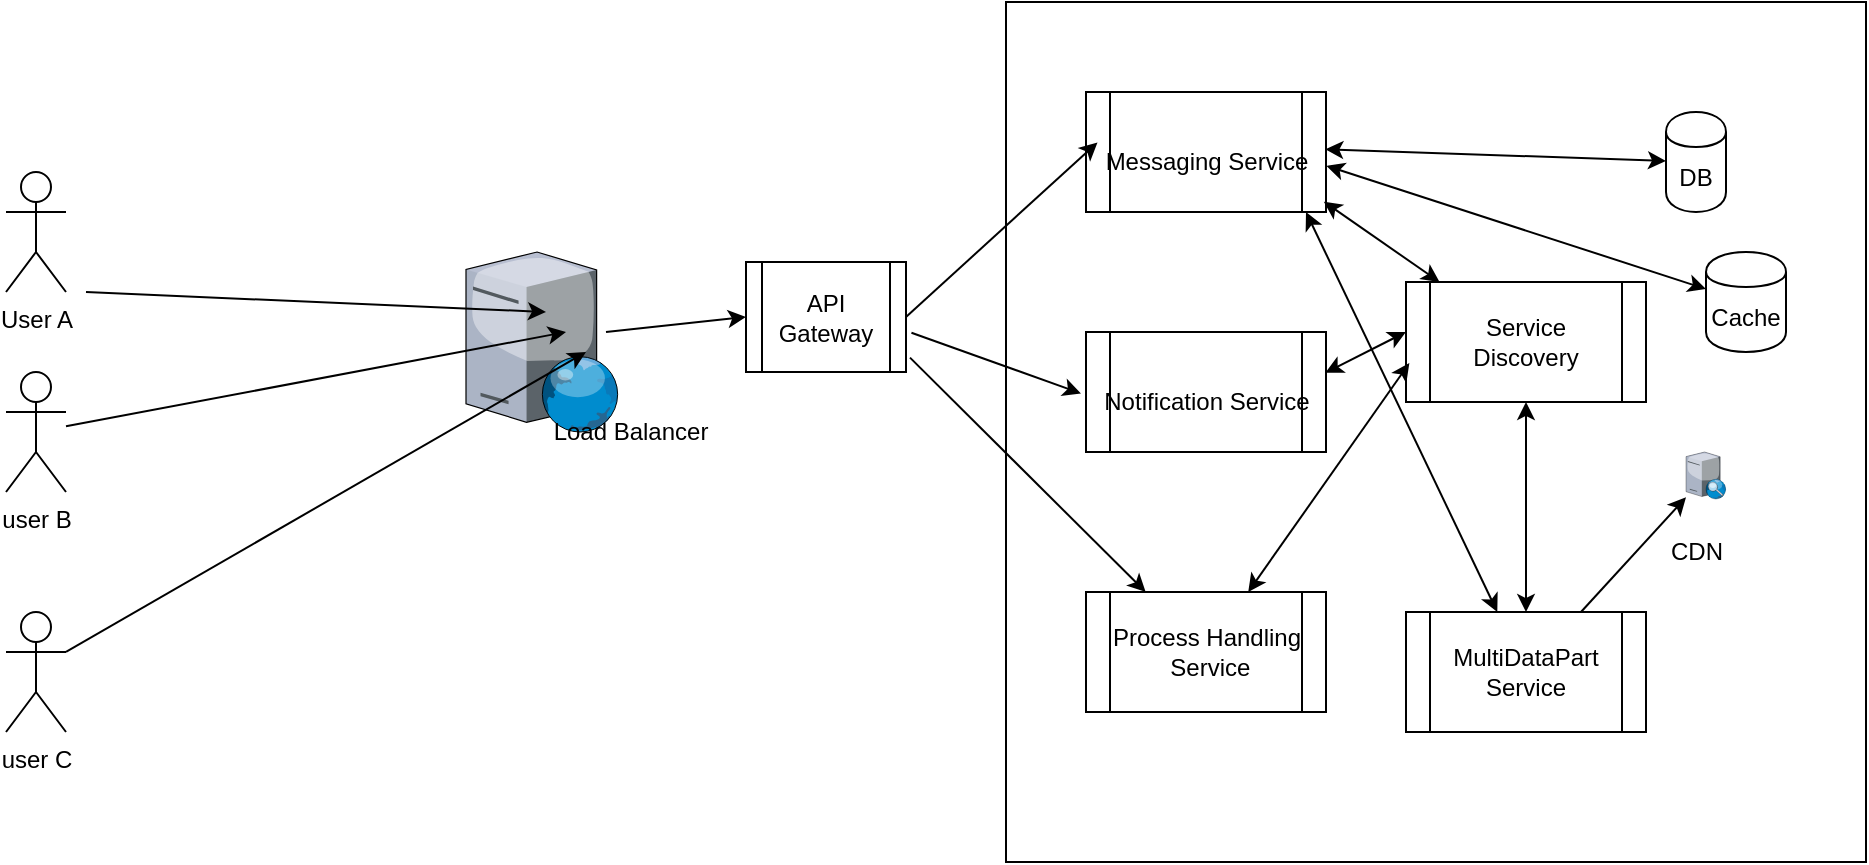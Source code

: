 <mxfile version="13.7.6" type="github">
  <diagram name="Page-1" id="822b0af5-4adb-64df-f703-e8dfc1f81529">
    <mxGraphModel dx="828" dy="481" grid="1" gridSize="10" guides="1" tooltips="1" connect="1" arrows="1" fold="1" page="1" pageScale="1" pageWidth="1100" pageHeight="850" background="#ffffff" math="0" shadow="0">
      <root>
        <mxCell id="0" />
        <mxCell id="1" parent="0" />
        <mxCell id="_ivJA7id74B36ELSF1Od-13" value="" style="whiteSpace=wrap;html=1;aspect=fixed;" vertex="1" parent="1">
          <mxGeometry x="580" y="235" width="430" height="430" as="geometry" />
        </mxCell>
        <mxCell id="_ivJA7id74B36ELSF1Od-1" value="" style="verticalLabelPosition=bottom;aspect=fixed;html=1;verticalAlign=top;strokeColor=none;align=center;outlineConnect=0;shape=mxgraph.citrix.web_server;" vertex="1" parent="1">
          <mxGeometry x="310" y="360" width="76.5" height="90" as="geometry" />
        </mxCell>
        <mxCell id="_ivJA7id74B36ELSF1Od-2" value="User A" style="shape=umlActor;verticalLabelPosition=bottom;verticalAlign=top;html=1;outlineConnect=0;" vertex="1" parent="1">
          <mxGeometry x="80" y="320" width="30" height="60" as="geometry" />
        </mxCell>
        <mxCell id="_ivJA7id74B36ELSF1Od-3" value="DB" style="shape=cylinder;whiteSpace=wrap;html=1;boundedLbl=1;backgroundOutline=1;" vertex="1" parent="1">
          <mxGeometry x="910" y="290" width="30" height="50" as="geometry" />
        </mxCell>
        <mxCell id="_ivJA7id74B36ELSF1Od-4" value="Load Balancer&lt;br&gt;" style="text;html=1;align=center;verticalAlign=middle;resizable=0;points=[];autosize=1;" vertex="1" parent="1">
          <mxGeometry x="346.5" y="440" width="90" height="20" as="geometry" />
        </mxCell>
        <mxCell id="_ivJA7id74B36ELSF1Od-5" value="user B" style="shape=umlActor;verticalLabelPosition=bottom;verticalAlign=top;html=1;outlineConnect=0;" vertex="1" parent="1">
          <mxGeometry x="80" y="420" width="30" height="60" as="geometry" />
        </mxCell>
        <mxCell id="_ivJA7id74B36ELSF1Od-6" value="user C" style="shape=umlActor;verticalLabelPosition=bottom;verticalAlign=top;html=1;outlineConnect=0;" vertex="1" parent="1">
          <mxGeometry x="80" y="540" width="30" height="60" as="geometry" />
        </mxCell>
        <mxCell id="_ivJA7id74B36ELSF1Od-10" value="" style="endArrow=classic;html=1;" edge="1" parent="1">
          <mxGeometry width="50" height="50" relative="1" as="geometry">
            <mxPoint x="120" y="380" as="sourcePoint" />
            <mxPoint x="350" y="390" as="targetPoint" />
          </mxGeometry>
        </mxCell>
        <mxCell id="_ivJA7id74B36ELSF1Od-11" value="" style="endArrow=classic;html=1;" edge="1" parent="1" source="_ivJA7id74B36ELSF1Od-5">
          <mxGeometry width="50" height="50" relative="1" as="geometry">
            <mxPoint x="130" y="390.0" as="sourcePoint" />
            <mxPoint x="360" y="400.0" as="targetPoint" />
          </mxGeometry>
        </mxCell>
        <mxCell id="_ivJA7id74B36ELSF1Od-12" value="" style="endArrow=classic;html=1;exitX=1;exitY=0.333;exitDx=0;exitDy=0;exitPerimeter=0;" edge="1" parent="1" source="_ivJA7id74B36ELSF1Od-6">
          <mxGeometry width="50" height="50" relative="1" as="geometry">
            <mxPoint x="120" y="457.17" as="sourcePoint" />
            <mxPoint x="370" y="410.0" as="targetPoint" />
          </mxGeometry>
        </mxCell>
        <mxCell id="_ivJA7id74B36ELSF1Od-14" value="API Gateway" style="shape=process;whiteSpace=wrap;html=1;backgroundOutline=1;" vertex="1" parent="1">
          <mxGeometry x="450" y="365" width="80" height="55" as="geometry" />
        </mxCell>
        <mxCell id="_ivJA7id74B36ELSF1Od-15" value="" style="endArrow=classic;html=1;entryX=0;entryY=0.5;entryDx=0;entryDy=0;" edge="1" parent="1" target="_ivJA7id74B36ELSF1Od-14">
          <mxGeometry width="50" height="50" relative="1" as="geometry">
            <mxPoint x="380" y="400" as="sourcePoint" />
            <mxPoint x="440" y="380" as="targetPoint" />
          </mxGeometry>
        </mxCell>
        <mxCell id="_ivJA7id74B36ELSF1Od-16" value="&lt;span style=&quot;color: rgba(0 , 0 , 0 , 0) ; font-family: monospace ; font-size: 0px&quot;&gt;Message&lt;/span&gt;" style="shape=process;whiteSpace=wrap;html=1;backgroundOutline=1;" vertex="1" parent="1">
          <mxGeometry x="620" y="280" width="120" height="60" as="geometry" />
        </mxCell>
        <mxCell id="_ivJA7id74B36ELSF1Od-17" value="" style="shape=process;whiteSpace=wrap;html=1;backgroundOutline=1;" vertex="1" parent="1">
          <mxGeometry x="620" y="400" width="120" height="60" as="geometry" />
        </mxCell>
        <mxCell id="_ivJA7id74B36ELSF1Od-18" value="" style="shape=process;whiteSpace=wrap;html=1;backgroundOutline=1;" vertex="1" parent="1">
          <mxGeometry x="620" y="530" width="120" height="60" as="geometry" />
        </mxCell>
        <mxCell id="_ivJA7id74B36ELSF1Od-19" value="Messaging Service" style="text;html=1;align=center;verticalAlign=middle;resizable=0;points=[];autosize=1;" vertex="1" parent="1">
          <mxGeometry x="620" y="305" width="120" height="20" as="geometry" />
        </mxCell>
        <mxCell id="_ivJA7id74B36ELSF1Od-20" value="Notification Service" style="text;html=1;align=center;verticalAlign=middle;resizable=0;points=[];autosize=1;" vertex="1" parent="1">
          <mxGeometry x="620" y="425" width="120" height="20" as="geometry" />
        </mxCell>
        <mxCell id="_ivJA7id74B36ELSF1Od-21" value="Process Handling&lt;br&gt;&amp;nbsp;Service" style="text;html=1;align=center;verticalAlign=middle;resizable=0;points=[];autosize=1;" vertex="1" parent="1">
          <mxGeometry x="625" y="545" width="110" height="30" as="geometry" />
        </mxCell>
        <mxCell id="_ivJA7id74B36ELSF1Od-22" value="" style="endArrow=classic;html=1;exitX=1;exitY=0.5;exitDx=0;exitDy=0;entryX=0.048;entryY=0.01;entryDx=0;entryDy=0;entryPerimeter=0;" edge="1" parent="1" source="_ivJA7id74B36ELSF1Od-14" target="_ivJA7id74B36ELSF1Od-19">
          <mxGeometry width="50" height="50" relative="1" as="geometry">
            <mxPoint x="530" y="420" as="sourcePoint" />
            <mxPoint x="580" y="370" as="targetPoint" />
          </mxGeometry>
        </mxCell>
        <mxCell id="_ivJA7id74B36ELSF1Od-27" value="" style="endArrow=classic;html=1;exitX=1.034;exitY=0.643;exitDx=0;exitDy=0;exitPerimeter=0;entryX=-0.021;entryY=0.286;entryDx=0;entryDy=0;entryPerimeter=0;" edge="1" parent="1" source="_ivJA7id74B36ELSF1Od-14" target="_ivJA7id74B36ELSF1Od-20">
          <mxGeometry width="50" height="50" relative="1" as="geometry">
            <mxPoint x="650" y="500" as="sourcePoint" />
            <mxPoint x="700" y="450" as="targetPoint" />
          </mxGeometry>
        </mxCell>
        <mxCell id="_ivJA7id74B36ELSF1Od-30" value="" style="endArrow=classic;html=1;exitX=1.025;exitY=0.869;exitDx=0;exitDy=0;exitPerimeter=0;" edge="1" parent="1" source="_ivJA7id74B36ELSF1Od-14" target="_ivJA7id74B36ELSF1Od-18">
          <mxGeometry width="50" height="50" relative="1" as="geometry">
            <mxPoint x="542.72" y="410.365" as="sourcePoint" />
            <mxPoint x="627.48" y="440.72" as="targetPoint" />
          </mxGeometry>
        </mxCell>
        <mxCell id="_ivJA7id74B36ELSF1Od-31" value="Service&lt;br&gt;Discovery" style="shape=process;whiteSpace=wrap;html=1;backgroundOutline=1;" vertex="1" parent="1">
          <mxGeometry x="780" y="375" width="120" height="60" as="geometry" />
        </mxCell>
        <mxCell id="_ivJA7id74B36ELSF1Od-32" value="" style="endArrow=classic;startArrow=classic;html=1;exitX=0.991;exitY=0.914;exitDx=0;exitDy=0;exitPerimeter=0;" edge="1" parent="1" source="_ivJA7id74B36ELSF1Od-16" target="_ivJA7id74B36ELSF1Od-31">
          <mxGeometry width="50" height="50" relative="1" as="geometry">
            <mxPoint x="740" y="370" as="sourcePoint" />
            <mxPoint x="790" y="320" as="targetPoint" />
          </mxGeometry>
        </mxCell>
        <mxCell id="_ivJA7id74B36ELSF1Od-33" value="" style="endArrow=classic;startArrow=classic;html=1;exitX=0.997;exitY=0.34;exitDx=0;exitDy=0;exitPerimeter=0;" edge="1" parent="1" source="_ivJA7id74B36ELSF1Od-17">
          <mxGeometry width="50" height="50" relative="1" as="geometry">
            <mxPoint x="748.92" y="344.84" as="sourcePoint" />
            <mxPoint x="780" y="400" as="targetPoint" />
          </mxGeometry>
        </mxCell>
        <mxCell id="_ivJA7id74B36ELSF1Od-34" value="" style="endArrow=classic;startArrow=classic;html=1;entryX=0.014;entryY=0.676;entryDx=0;entryDy=0;entryPerimeter=0;" edge="1" parent="1" source="_ivJA7id74B36ELSF1Od-18" target="_ivJA7id74B36ELSF1Od-31">
          <mxGeometry width="50" height="50" relative="1" as="geometry">
            <mxPoint x="749.64" y="430.4" as="sourcePoint" />
            <mxPoint x="790" y="410.0" as="targetPoint" />
          </mxGeometry>
        </mxCell>
        <mxCell id="_ivJA7id74B36ELSF1Od-35" value="Cache&lt;br&gt;" style="shape=cylinder;whiteSpace=wrap;html=1;boundedLbl=1;backgroundOutline=1;" vertex="1" parent="1">
          <mxGeometry x="930" y="360" width="40" height="50" as="geometry" />
        </mxCell>
        <mxCell id="_ivJA7id74B36ELSF1Od-36" value="" style="endArrow=classic;startArrow=classic;html=1;exitX=0.997;exitY=0.183;exitDx=0;exitDy=0;exitPerimeter=0;" edge="1" parent="1" source="_ivJA7id74B36ELSF1Od-19" target="_ivJA7id74B36ELSF1Od-3">
          <mxGeometry width="50" height="50" relative="1" as="geometry">
            <mxPoint x="740" y="340" as="sourcePoint" />
            <mxPoint x="790" y="290" as="targetPoint" />
          </mxGeometry>
        </mxCell>
        <mxCell id="_ivJA7id74B36ELSF1Od-37" value="" style="verticalLabelPosition=bottom;aspect=fixed;html=1;verticalAlign=top;strokeColor=none;align=center;outlineConnect=0;shape=mxgraph.citrix.edgesight_server;" vertex="1" parent="1">
          <mxGeometry x="920" y="460" width="20" height="23.53" as="geometry" />
        </mxCell>
        <mxCell id="_ivJA7id74B36ELSF1Od-38" value="CDN" style="text;html=1;align=center;verticalAlign=middle;resizable=0;points=[];autosize=1;" vertex="1" parent="1">
          <mxGeometry x="905" y="500" width="40" height="20" as="geometry" />
        </mxCell>
        <mxCell id="_ivJA7id74B36ELSF1Od-39" value="" style="endArrow=classic;startArrow=classic;html=1;exitX=1.002;exitY=0.597;exitDx=0;exitDy=0;exitPerimeter=0;" edge="1" parent="1" source="_ivJA7id74B36ELSF1Od-19" target="_ivJA7id74B36ELSF1Od-35">
          <mxGeometry width="50" height="50" relative="1" as="geometry">
            <mxPoint x="749.64" y="318.66" as="sourcePoint" />
            <mxPoint x="920" y="324.487" as="targetPoint" />
          </mxGeometry>
        </mxCell>
        <mxCell id="_ivJA7id74B36ELSF1Od-40" value="MultiDataPart&lt;br&gt;Service" style="shape=process;whiteSpace=wrap;html=1;backgroundOutline=1;" vertex="1" parent="1">
          <mxGeometry x="780" y="540" width="120" height="60" as="geometry" />
        </mxCell>
        <mxCell id="_ivJA7id74B36ELSF1Od-41" value="" style="endArrow=classic;startArrow=classic;html=1;" edge="1" parent="1" source="_ivJA7id74B36ELSF1Od-40" target="_ivJA7id74B36ELSF1Od-31">
          <mxGeometry width="50" height="50" relative="1" as="geometry">
            <mxPoint x="810" y="510" as="sourcePoint" />
            <mxPoint x="860" y="460" as="targetPoint" />
          </mxGeometry>
        </mxCell>
        <mxCell id="_ivJA7id74B36ELSF1Od-42" value="" style="endArrow=classic;startArrow=classic;html=1;" edge="1" parent="1" source="_ivJA7id74B36ELSF1Od-40">
          <mxGeometry width="50" height="50" relative="1" as="geometry">
            <mxPoint x="680" y="390" as="sourcePoint" />
            <mxPoint x="730" y="340" as="targetPoint" />
          </mxGeometry>
        </mxCell>
        <mxCell id="_ivJA7id74B36ELSF1Od-43" value="" style="endArrow=classic;html=1;" edge="1" parent="1" source="_ivJA7id74B36ELSF1Od-40" target="_ivJA7id74B36ELSF1Od-37">
          <mxGeometry width="50" height="50" relative="1" as="geometry">
            <mxPoint x="870" y="590" as="sourcePoint" />
            <mxPoint x="920" y="540" as="targetPoint" />
          </mxGeometry>
        </mxCell>
      </root>
    </mxGraphModel>
  </diagram>
</mxfile>
